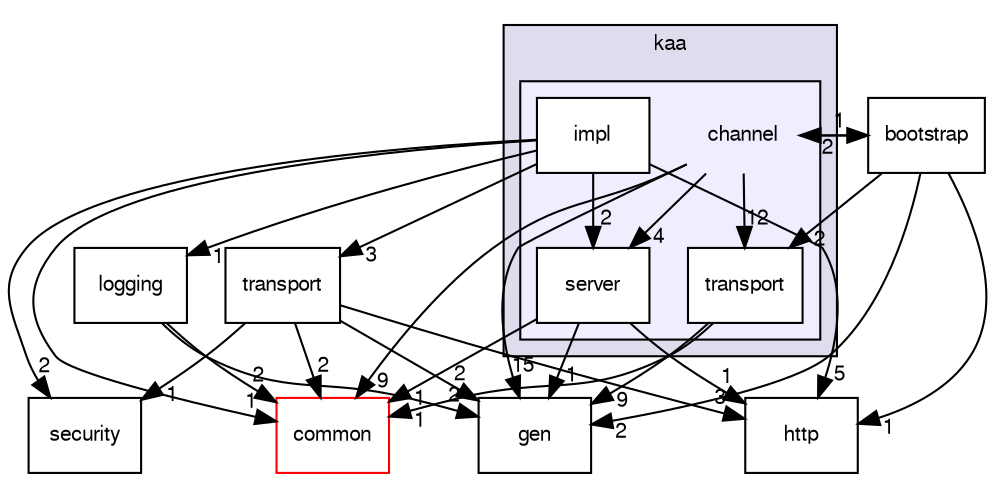 digraph "/var/lib/jenkins/workspace/kaa_public/client/client-multi/client-cpp/kaa/channel" {
  bgcolor=transparent;
  compound=true
  node [ fontsize="10", fontname="FreeSans"];
  edge [ labelfontsize="10", labelfontname="FreeSans"];
  subgraph clusterdir_1ac78b1500c3fd9a977bacb448b54d1a {
    graph [ bgcolor="#ddddee", pencolor="black", label="kaa" fontname="FreeSans", fontsize="10", URL="dir_1ac78b1500c3fd9a977bacb448b54d1a.html"]
  subgraph clusterdir_cc7a0b3e40e6d5784f28ccb8570c48e4 {
    graph [ bgcolor="#eeeeff", pencolor="black", label="" URL="dir_cc7a0b3e40e6d5784f28ccb8570c48e4.html"];
    dir_cc7a0b3e40e6d5784f28ccb8570c48e4 [shape=plaintext label="channel"];
    dir_367465dc18542d5d6ad41eefb70365d4 [shape=box label="impl" color="black" fillcolor="white" style="filled" URL="dir_367465dc18542d5d6ad41eefb70365d4.html"];
    dir_fd0b26a6e318d112f76d3dd91551c994 [shape=box label="server" color="black" fillcolor="white" style="filled" URL="dir_fd0b26a6e318d112f76d3dd91551c994.html"];
    dir_72e82a741f91e55c6bfde9e14d3a220a [shape=box label="transport" color="black" fillcolor="white" style="filled" URL="dir_72e82a741f91e55c6bfde9e14d3a220a.html"];
  }
  }
  dir_df20f24f029659e03fbe9cdf03b10898 [shape=box label="transport" URL="dir_df20f24f029659e03fbe9cdf03b10898.html"];
  dir_bfd838b33b7fdb8d57243919c425d7d0 [shape=box label="bootstrap" URL="dir_bfd838b33b7fdb8d57243919c425d7d0.html"];
  dir_80ec5060bc6d7f417824a467cc449eef [shape=box label="gen" URL="dir_80ec5060bc6d7f417824a467cc449eef.html"];
  dir_9fb7f8bcf48ca3c47d016ee34a56c8d8 [shape=box label="security" URL="dir_9fb7f8bcf48ca3c47d016ee34a56c8d8.html"];
  dir_f09aedf21136cf3760d7f5c15a2e0d3d [shape=box label="common" color="red" URL="dir_f09aedf21136cf3760d7f5c15a2e0d3d.html"];
  dir_29da63f426919693d12b624c455b29e0 [shape=box label="http" URL="dir_29da63f426919693d12b624c455b29e0.html"];
  dir_0570cb3da8df100b0aae6c5ed4d4516b [shape=box label="logging" URL="dir_0570cb3da8df100b0aae6c5ed4d4516b.html"];
  dir_df20f24f029659e03fbe9cdf03b10898->dir_80ec5060bc6d7f417824a467cc449eef [headlabel="2", labeldistance=1.5 headhref="dir_000069_000057.html"];
  dir_df20f24f029659e03fbe9cdf03b10898->dir_9fb7f8bcf48ca3c47d016ee34a56c8d8 [headlabel="1", labeldistance=1.5 headhref="dir_000069_000068.html"];
  dir_df20f24f029659e03fbe9cdf03b10898->dir_f09aedf21136cf3760d7f5c15a2e0d3d [headlabel="2", labeldistance=1.5 headhref="dir_000069_000046.html"];
  dir_df20f24f029659e03fbe9cdf03b10898->dir_29da63f426919693d12b624c455b29e0 [headlabel="3", labeldistance=1.5 headhref="dir_000069_000060.html"];
  dir_bfd838b33b7fdb8d57243919c425d7d0->dir_80ec5060bc6d7f417824a467cc449eef [headlabel="2", labeldistance=1.5 headhref="dir_000041_000057.html"];
  dir_bfd838b33b7fdb8d57243919c425d7d0->dir_cc7a0b3e40e6d5784f28ccb8570c48e4 [headlabel="2", labeldistance=1.5 headhref="dir_000041_000042.html"];
  dir_bfd838b33b7fdb8d57243919c425d7d0->dir_72e82a741f91e55c6bfde9e14d3a220a [headlabel="2", labeldistance=1.5 headhref="dir_000041_000045.html"];
  dir_bfd838b33b7fdb8d57243919c425d7d0->dir_29da63f426919693d12b624c455b29e0 [headlabel="1", labeldistance=1.5 headhref="dir_000041_000060.html"];
  dir_367465dc18542d5d6ad41eefb70365d4->dir_df20f24f029659e03fbe9cdf03b10898 [headlabel="3", labeldistance=1.5 headhref="dir_000043_000069.html"];
  dir_367465dc18542d5d6ad41eefb70365d4->dir_9fb7f8bcf48ca3c47d016ee34a56c8d8 [headlabel="2", labeldistance=1.5 headhref="dir_000043_000068.html"];
  dir_367465dc18542d5d6ad41eefb70365d4->dir_f09aedf21136cf3760d7f5c15a2e0d3d [headlabel="1", labeldistance=1.5 headhref="dir_000043_000046.html"];
  dir_367465dc18542d5d6ad41eefb70365d4->dir_fd0b26a6e318d112f76d3dd91551c994 [headlabel="2", labeldistance=1.5 headhref="dir_000043_000044.html"];
  dir_367465dc18542d5d6ad41eefb70365d4->dir_29da63f426919693d12b624c455b29e0 [headlabel="5", labeldistance=1.5 headhref="dir_000043_000060.html"];
  dir_367465dc18542d5d6ad41eefb70365d4->dir_0570cb3da8df100b0aae6c5ed4d4516b [headlabel="1", labeldistance=1.5 headhref="dir_000043_000063.html"];
  dir_cc7a0b3e40e6d5784f28ccb8570c48e4->dir_bfd838b33b7fdb8d57243919c425d7d0 [headlabel="1", labeldistance=1.5 headhref="dir_000042_000041.html"];
  dir_cc7a0b3e40e6d5784f28ccb8570c48e4->dir_80ec5060bc6d7f417824a467cc449eef [headlabel="15", labeldistance=1.5 headhref="dir_000042_000057.html"];
  dir_cc7a0b3e40e6d5784f28ccb8570c48e4->dir_f09aedf21136cf3760d7f5c15a2e0d3d [headlabel="9", labeldistance=1.5 headhref="dir_000042_000046.html"];
  dir_cc7a0b3e40e6d5784f28ccb8570c48e4->dir_72e82a741f91e55c6bfde9e14d3a220a [headlabel="12", labeldistance=1.5 headhref="dir_000042_000045.html"];
  dir_cc7a0b3e40e6d5784f28ccb8570c48e4->dir_fd0b26a6e318d112f76d3dd91551c994 [headlabel="4", labeldistance=1.5 headhref="dir_000042_000044.html"];
  dir_72e82a741f91e55c6bfde9e14d3a220a->dir_80ec5060bc6d7f417824a467cc449eef [headlabel="9", labeldistance=1.5 headhref="dir_000045_000057.html"];
  dir_72e82a741f91e55c6bfde9e14d3a220a->dir_f09aedf21136cf3760d7f5c15a2e0d3d [headlabel="1", labeldistance=1.5 headhref="dir_000045_000046.html"];
  dir_fd0b26a6e318d112f76d3dd91551c994->dir_80ec5060bc6d7f417824a467cc449eef [headlabel="1", labeldistance=1.5 headhref="dir_000044_000057.html"];
  dir_fd0b26a6e318d112f76d3dd91551c994->dir_f09aedf21136cf3760d7f5c15a2e0d3d [headlabel="1", labeldistance=1.5 headhref="dir_000044_000046.html"];
  dir_fd0b26a6e318d112f76d3dd91551c994->dir_29da63f426919693d12b624c455b29e0 [headlabel="1", labeldistance=1.5 headhref="dir_000044_000060.html"];
  dir_0570cb3da8df100b0aae6c5ed4d4516b->dir_80ec5060bc6d7f417824a467cc449eef [headlabel="2", labeldistance=1.5 headhref="dir_000063_000057.html"];
  dir_0570cb3da8df100b0aae6c5ed4d4516b->dir_f09aedf21136cf3760d7f5c15a2e0d3d [headlabel="2", labeldistance=1.5 headhref="dir_000063_000046.html"];
}
